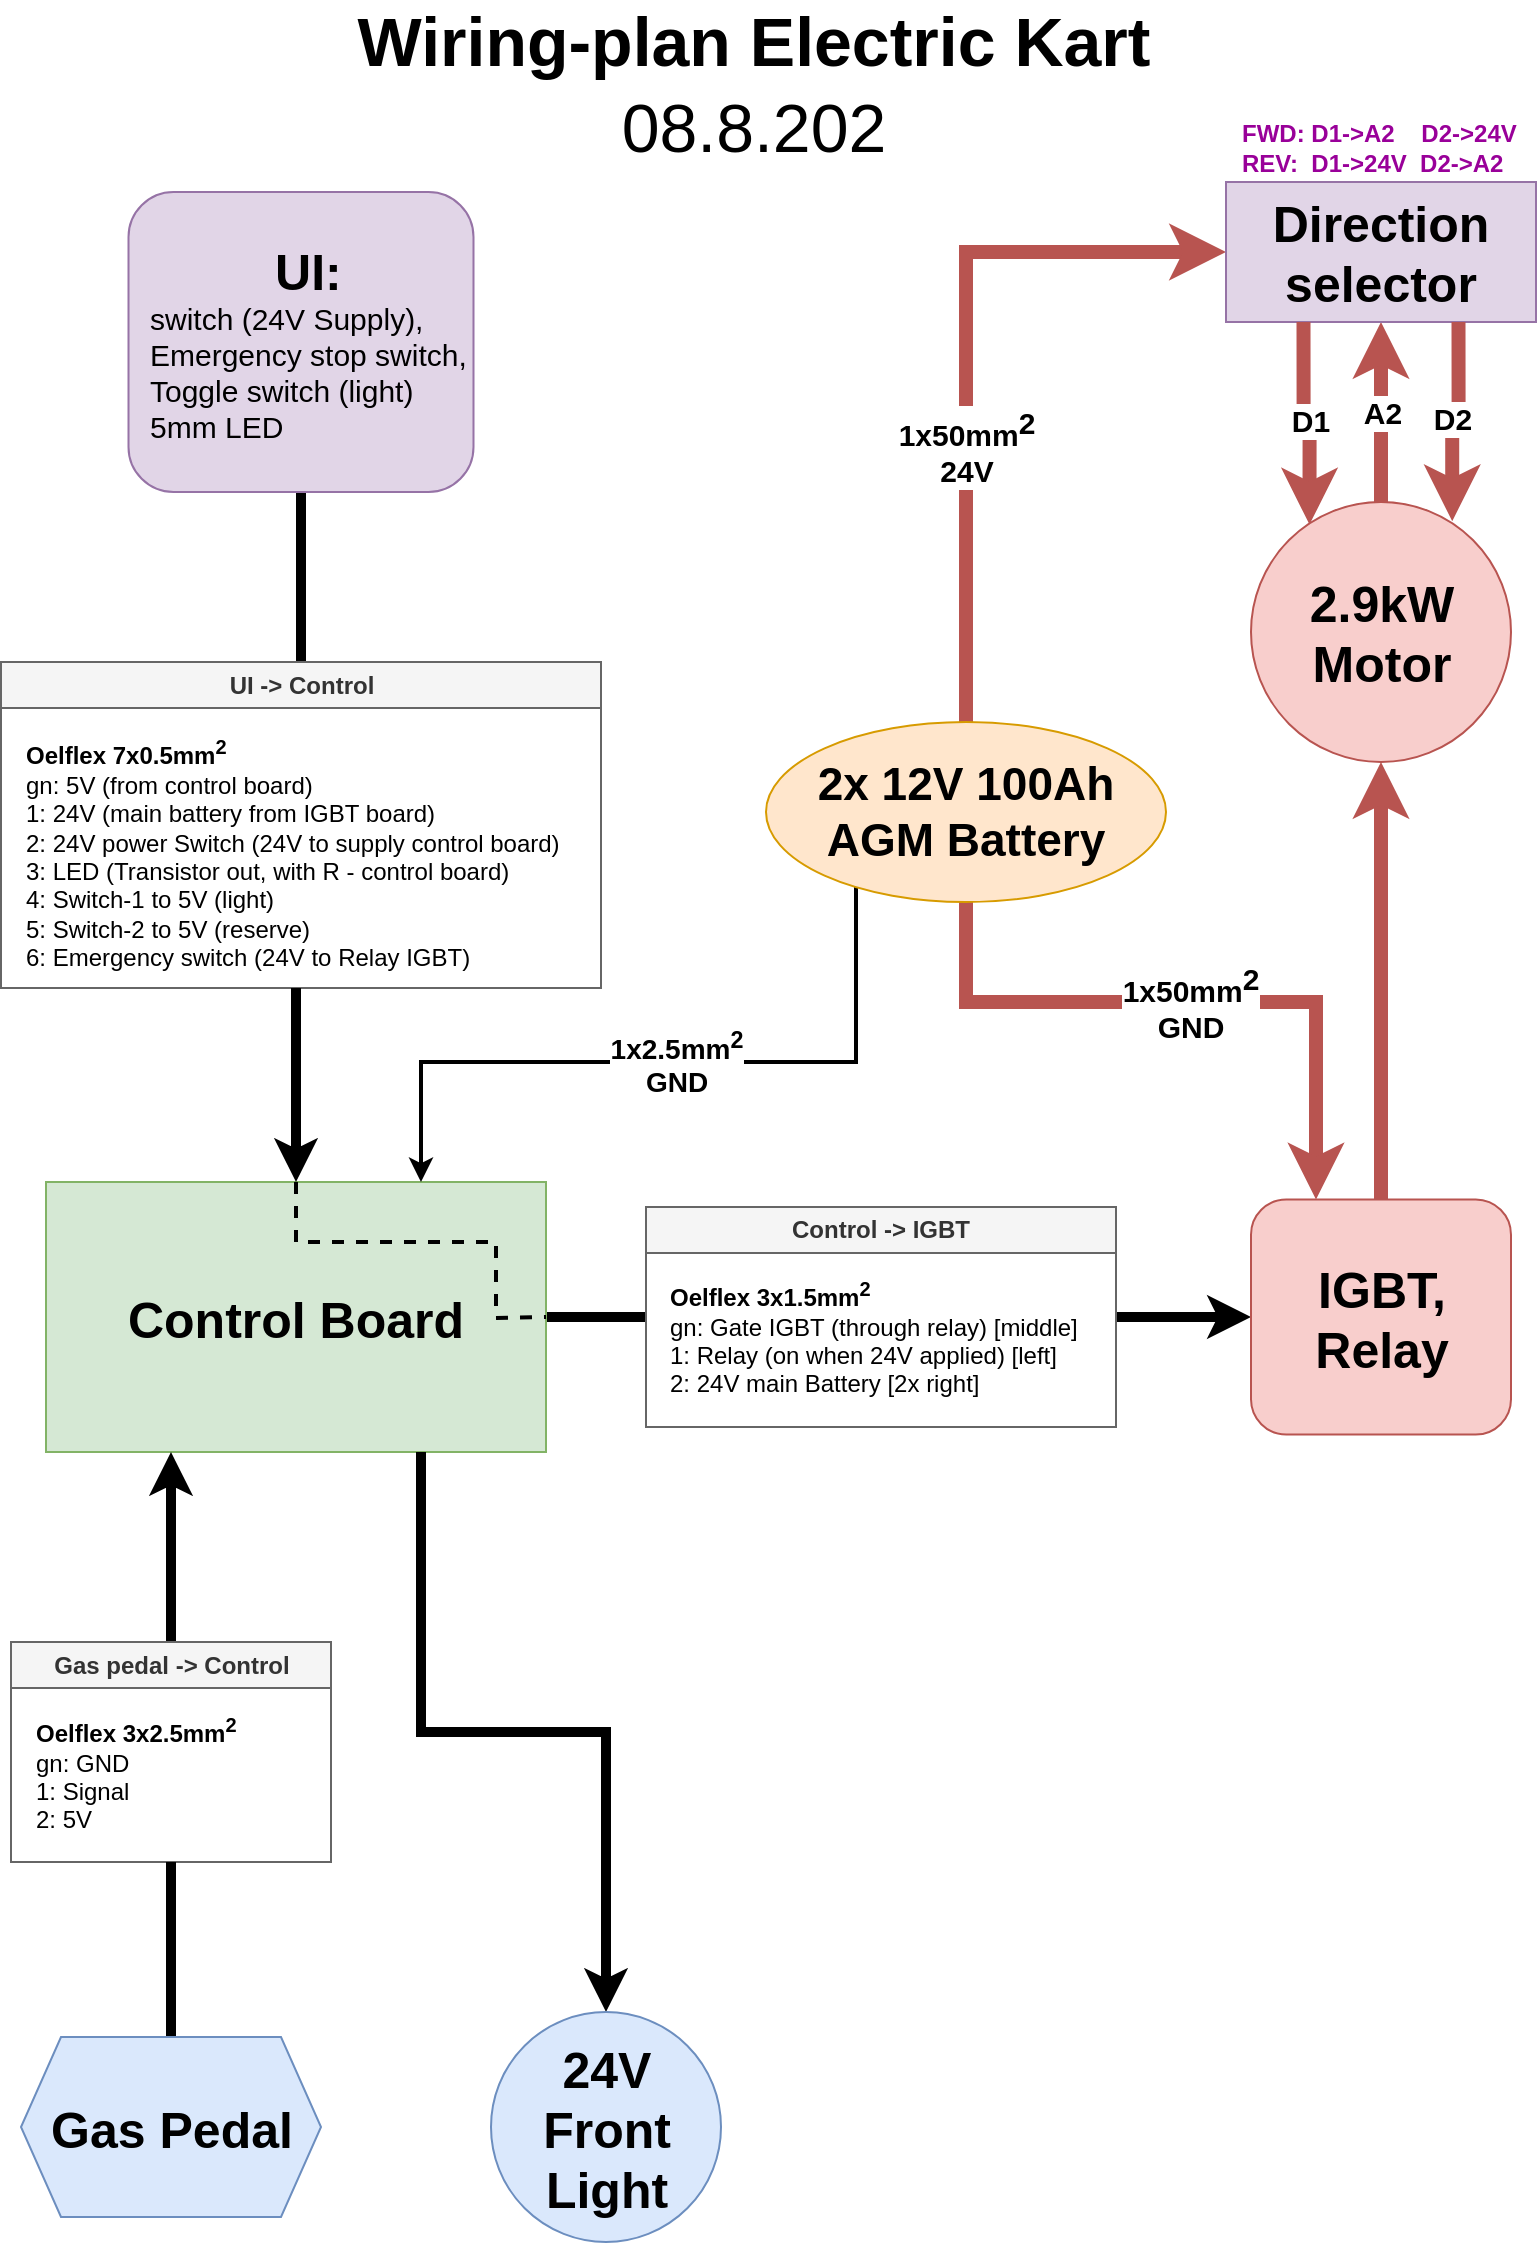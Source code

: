<mxfile version="24.7.5">
  <diagram name="Page-1" id="TGFiBy8vDqQeqFf0GRsq">
    <mxGraphModel dx="1638" dy="1102" grid="1" gridSize="5" guides="1" tooltips="1" connect="1" arrows="1" fold="1" page="1" pageScale="1" pageWidth="827" pageHeight="1169" math="0" shadow="0">
      <root>
        <mxCell id="0" />
        <mxCell id="1" parent="0" />
        <mxCell id="PI3Mez-jtSdlTRBsSdoZ-19" style="edgeStyle=orthogonalEdgeStyle;rounded=0;orthogonalLoop=1;jettySize=auto;html=1;exitX=0.5;exitY=1;exitDx=0;exitDy=0;entryX=0.5;entryY=0;entryDx=0;entryDy=0;endArrow=none;endFill=0;strokeWidth=5;" parent="1" source="PI3Mez-jtSdlTRBsSdoZ-1" target="PI3Mez-jtSdlTRBsSdoZ-7" edge="1">
          <mxGeometry relative="1" as="geometry" />
        </mxCell>
        <mxCell id="PI3Mez-jtSdlTRBsSdoZ-1" value="&lt;div style=&quot;text-align: center;&quot;&gt;&lt;b style=&quot;background-color: initial;&quot;&gt;&lt;font style=&quot;font-size: 25px;&quot;&gt;UI:&lt;/font&gt;&lt;/b&gt;&lt;/div&gt;&lt;font style=&quot;font-size: 15px;&quot;&gt;switch (&lt;/font&gt;&lt;span style=&quot;font-size: 15px;&quot;&gt;24V Supply),&lt;/span&gt;&lt;div style=&quot;font-size: 15px;&quot;&gt;&lt;span style=&quot;background-color: initial;&quot;&gt;&lt;font style=&quot;font-size: 15px;&quot;&gt;Emergency stop switch,&lt;/font&gt;&lt;/span&gt;&lt;div style=&quot;&quot;&gt;&lt;div style=&quot;&quot;&gt;&lt;font style=&quot;font-size: 15px;&quot;&gt;Toggle switch (light)&lt;/font&gt;&lt;/div&gt;&lt;div style=&quot;&quot;&gt;&lt;font style=&quot;font-size: 15px;&quot;&gt;5mm LED&lt;/font&gt;&lt;/div&gt;&lt;/div&gt;&lt;/div&gt;" style="rounded=1;whiteSpace=wrap;html=1;align=left;spacingLeft=9;fillColor=#e1d5e7;strokeColor=#9673a6;" parent="1" vertex="1">
          <mxGeometry x="101.25" y="105" width="172.5" height="150" as="geometry" />
        </mxCell>
        <mxCell id="PI3Mez-jtSdlTRBsSdoZ-22" style="edgeStyle=orthogonalEdgeStyle;rounded=0;orthogonalLoop=1;jettySize=auto;html=1;exitX=1;exitY=0.5;exitDx=0;exitDy=0;entryX=0;entryY=0.5;entryDx=0;entryDy=0;endArrow=none;endFill=0;strokeWidth=5;" parent="1" source="PI3Mez-jtSdlTRBsSdoZ-2" target="PI3Mez-jtSdlTRBsSdoZ-5" edge="1">
          <mxGeometry relative="1" as="geometry" />
        </mxCell>
        <mxCell id="PI3Mez-jtSdlTRBsSdoZ-2" value="&lt;b style=&quot;font-size: 25px;&quot;&gt;&lt;font style=&quot;font-size: 25px;&quot;&gt;Control Board&lt;/font&gt;&lt;/b&gt;" style="rounded=0;whiteSpace=wrap;html=1;fontSize=25;fillColor=#d5e8d4;strokeColor=#82b366;" parent="1" vertex="1">
          <mxGeometry x="60" y="600" width="250" height="135" as="geometry" />
        </mxCell>
        <mxCell id="PI3Mez-jtSdlTRBsSdoZ-25" style="edgeStyle=orthogonalEdgeStyle;rounded=0;orthogonalLoop=1;jettySize=auto;html=1;exitX=0;exitY=0.5;exitDx=0;exitDy=0;entryX=1;entryY=0.5;entryDx=0;entryDy=0;startArrow=classic;startFill=1;endArrow=none;endFill=0;strokeWidth=5;" parent="1" source="PI3Mez-jtSdlTRBsSdoZ-4" target="PI3Mez-jtSdlTRBsSdoZ-5" edge="1">
          <mxGeometry relative="1" as="geometry" />
        </mxCell>
        <mxCell id="PI3Mez-jtSdlTRBsSdoZ-41" style="edgeStyle=orthogonalEdgeStyle;rounded=0;orthogonalLoop=1;jettySize=auto;html=1;exitX=0.5;exitY=0;exitDx=0;exitDy=0;entryX=0.5;entryY=1;entryDx=0;entryDy=0;fontStyle=1;fontSize=15;strokeWidth=7;fillColor=#f8cecc;strokeColor=#b85450;" parent="1" source="PI3Mez-jtSdlTRBsSdoZ-4" target="PI3Mez-jtSdlTRBsSdoZ-38" edge="1">
          <mxGeometry relative="1" as="geometry" />
        </mxCell>
        <mxCell id="PI3Mez-jtSdlTRBsSdoZ-4" value="&lt;font style=&quot;font-size: 25px;&quot;&gt;&lt;b style=&quot;font-size: 25px;&quot;&gt;IGBT, Relay&lt;/b&gt;&lt;/font&gt;" style="rounded=1;whiteSpace=wrap;html=1;fontSize=25;fillColor=#f8cecc;strokeColor=#b85450;" parent="1" vertex="1">
          <mxGeometry x="662.5" y="608.75" width="130" height="117.5" as="geometry" />
        </mxCell>
        <mxCell id="PI3Mez-jtSdlTRBsSdoZ-5" value="Control -&amp;gt; IGBT" style="swimlane;whiteSpace=wrap;html=1;fillColor=#f5f5f5;fontColor=#333333;strokeColor=#666666;" parent="1" vertex="1">
          <mxGeometry x="360" y="612.5" width="235" height="110" as="geometry" />
        </mxCell>
        <mxCell id="PI3Mez-jtSdlTRBsSdoZ-6" value="&lt;b&gt;Oelflex 3x1.5mm&lt;sup&gt;2&lt;/sup&gt;&lt;/b&gt;&lt;div&gt;gn: Gate IGBT (through relay) [middle]&lt;/div&gt;&lt;div&gt;1: Relay (on when 24V applied) [left]&lt;/div&gt;&lt;div style=&quot;&quot;&gt;2: 24V main Battery [2x right]&lt;/div&gt;" style="text;html=1;align=left;verticalAlign=middle;resizable=0;points=[];autosize=1;strokeColor=none;fillColor=none;" parent="PI3Mez-jtSdlTRBsSdoZ-5" vertex="1">
          <mxGeometry x="10" y="28" width="225" height="75" as="geometry" />
        </mxCell>
        <mxCell id="PI3Mez-jtSdlTRBsSdoZ-28" style="edgeStyle=orthogonalEdgeStyle;rounded=0;orthogonalLoop=1;jettySize=auto;html=1;exitX=0.5;exitY=0;exitDx=0;exitDy=0;entryX=0.25;entryY=1;entryDx=0;entryDy=0;strokeWidth=5;" parent="1" source="PI3Mez-jtSdlTRBsSdoZ-9" target="PI3Mez-jtSdlTRBsSdoZ-2" edge="1">
          <mxGeometry relative="1" as="geometry" />
        </mxCell>
        <mxCell id="PI3Mez-jtSdlTRBsSdoZ-9" value="Gas pedal -&amp;gt; Control" style="swimlane;whiteSpace=wrap;html=1;fillColor=#f5f5f5;fontColor=#333333;strokeColor=#666666;" parent="1" vertex="1">
          <mxGeometry x="42.5" y="830" width="160" height="110" as="geometry" />
        </mxCell>
        <mxCell id="PI3Mez-jtSdlTRBsSdoZ-10" value="&lt;b&gt;Oelflex 3x2.5mm&lt;sup&gt;2&lt;/sup&gt;&lt;/b&gt;&lt;div&gt;gn: GND&lt;br&gt;&lt;/div&gt;&lt;div&gt;1: Signal&amp;nbsp;&lt;/div&gt;&lt;div&gt;2: 5V&lt;/div&gt;" style="text;html=1;align=left;verticalAlign=middle;resizable=0;points=[];autosize=1;strokeColor=none;fillColor=none;" parent="PI3Mez-jtSdlTRBsSdoZ-9" vertex="1">
          <mxGeometry x="10" y="28" width="120" height="75" as="geometry" />
        </mxCell>
        <mxCell id="PI3Mez-jtSdlTRBsSdoZ-27" style="edgeStyle=orthogonalEdgeStyle;rounded=0;orthogonalLoop=1;jettySize=auto;html=1;exitX=0.5;exitY=0;exitDx=0;exitDy=0;entryX=0.5;entryY=1;entryDx=0;entryDy=0;endArrow=none;endFill=0;strokeWidth=5;" parent="1" source="PI3Mez-jtSdlTRBsSdoZ-11" target="PI3Mez-jtSdlTRBsSdoZ-9" edge="1">
          <mxGeometry relative="1" as="geometry" />
        </mxCell>
        <mxCell id="PI3Mez-jtSdlTRBsSdoZ-11" value="Gas Pedal" style="shape=hexagon;perimeter=hexagonPerimeter2;whiteSpace=wrap;html=1;fixedSize=1;fontStyle=1;fontSize=25;fillColor=#dae8fc;strokeColor=#6c8ebf;" parent="1" vertex="1">
          <mxGeometry x="47.5" y="1027.5" width="150" height="90" as="geometry" />
        </mxCell>
        <mxCell id="PI3Mez-jtSdlTRBsSdoZ-29" style="edgeStyle=orthogonalEdgeStyle;rounded=0;orthogonalLoop=1;jettySize=auto;html=1;exitX=0.5;exitY=0;exitDx=0;exitDy=0;entryX=0.75;entryY=1;entryDx=0;entryDy=0;startArrow=classic;startFill=1;endArrow=none;endFill=0;strokeWidth=5;" parent="1" source="PI3Mez-jtSdlTRBsSdoZ-12" target="PI3Mez-jtSdlTRBsSdoZ-2" edge="1">
          <mxGeometry relative="1" as="geometry" />
        </mxCell>
        <mxCell id="PI3Mez-jtSdlTRBsSdoZ-12" value="24V&lt;div style=&quot;font-size: 25px;&quot;&gt;Front Light&lt;/div&gt;" style="ellipse;whiteSpace=wrap;html=1;aspect=fixed;fontStyle=1;fontSize=25;fillColor=#dae8fc;strokeColor=#6c8ebf;" parent="1" vertex="1">
          <mxGeometry x="282.5" y="1015" width="115" height="115" as="geometry" />
        </mxCell>
        <mxCell id="PI3Mez-jtSdlTRBsSdoZ-7" value="UI -&amp;gt; Control" style="swimlane;whiteSpace=wrap;html=1;fillColor=#f5f5f5;fontColor=#333333;strokeColor=#666666;" parent="1" vertex="1">
          <mxGeometry x="37.5" y="340" width="300" height="163" as="geometry" />
        </mxCell>
        <mxCell id="PI3Mez-jtSdlTRBsSdoZ-8" value="&lt;b&gt;Oelflex 7x0.5mm&lt;sup&gt;2&lt;/sup&gt;&lt;/b&gt;&lt;div&gt;gn: 5V (from control board)&lt;/div&gt;&lt;div&gt;1: 24V (main battery from IGBT board)&lt;/div&gt;&lt;div style=&quot;&quot;&gt;2: 24V power Switch (24V to supply control board)&lt;/div&gt;&lt;div style=&quot;&quot;&gt;3: LED (Transistor out, with R - control board)&lt;/div&gt;&lt;div style=&quot;&quot;&gt;4: Switch-1 to 5V (light)&lt;/div&gt;&lt;div style=&quot;&quot;&gt;5: Switch-2 to 5V (reserve)&lt;/div&gt;&lt;div style=&quot;&quot;&gt;6: Emergency switch (24V to Relay IGBT)&lt;/div&gt;" style="text;html=1;align=left;verticalAlign=middle;resizable=0;points=[];autosize=1;strokeColor=none;fillColor=none;" parent="PI3Mez-jtSdlTRBsSdoZ-7" vertex="1">
          <mxGeometry x="10" y="28" width="290" height="135" as="geometry" />
        </mxCell>
        <mxCell id="PI3Mez-jtSdlTRBsSdoZ-21" value="" style="edgeStyle=orthogonalEdgeStyle;rounded=0;orthogonalLoop=1;jettySize=auto;html=1;strokeWidth=5;" parent="1" source="PI3Mez-jtSdlTRBsSdoZ-8" target="PI3Mez-jtSdlTRBsSdoZ-2" edge="1">
          <mxGeometry relative="1" as="geometry">
            <Array as="points">
              <mxPoint x="185" y="530" />
              <mxPoint x="185" y="530" />
            </Array>
          </mxGeometry>
        </mxCell>
        <mxCell id="PI3Mez-jtSdlTRBsSdoZ-32" value="Wiring-plan Electric Kart" style="text;html=1;align=center;verticalAlign=middle;whiteSpace=wrap;rounded=0;fontSize=34;fontStyle=1" parent="1" vertex="1">
          <mxGeometry x="164" y="10" width="500" height="40" as="geometry" />
        </mxCell>
        <mxCell id="PI3Mez-jtSdlTRBsSdoZ-33" value="08.8.202" style="text;html=1;align=center;verticalAlign=middle;whiteSpace=wrap;rounded=0;fontSize=34;fontStyle=0" parent="1" vertex="1">
          <mxGeometry x="164" y="25" width="500" height="95" as="geometry" />
        </mxCell>
        <mxCell id="PI3Mez-jtSdlTRBsSdoZ-34" value="" style="endArrow=none;html=1;rounded=0;startArrow=none;startFill=0;dashed=1;strokeWidth=2;endFill=0;entryX=1;entryY=0.5;entryDx=0;entryDy=0;" parent="1" target="PI3Mez-jtSdlTRBsSdoZ-2" edge="1">
          <mxGeometry width="50" height="50" relative="1" as="geometry">
            <mxPoint x="185" y="600" as="sourcePoint" />
            <mxPoint x="325" y="630" as="targetPoint" />
            <Array as="points">
              <mxPoint x="185" y="630" />
              <mxPoint x="285" y="630" />
              <mxPoint x="285" y="668" />
            </Array>
          </mxGeometry>
        </mxCell>
        <mxCell id="PI3Mez-jtSdlTRBsSdoZ-36" value="1x2.5mm&lt;sup&gt;2&lt;/sup&gt;&lt;div style=&quot;font-size: 14px;&quot;&gt;GND&lt;/div&gt;" style="edgeStyle=orthogonalEdgeStyle;rounded=0;orthogonalLoop=1;jettySize=auto;html=1;entryX=0.75;entryY=0;entryDx=0;entryDy=0;fontStyle=1;fontSize=14;strokeWidth=2;exitX=0.214;exitY=0.879;exitDx=0;exitDy=0;exitPerimeter=0;" parent="1" source="PI3Mez-jtSdlTRBsSdoZ-35" target="PI3Mez-jtSdlTRBsSdoZ-2" edge="1">
          <mxGeometry x="-0.003" relative="1" as="geometry">
            <mxPoint x="515" y="465" as="sourcePoint" />
            <Array as="points">
              <mxPoint x="463" y="447" />
              <mxPoint x="465" y="447" />
              <mxPoint x="465" y="540" />
              <mxPoint x="248" y="540" />
            </Array>
            <mxPoint as="offset" />
          </mxGeometry>
        </mxCell>
        <mxCell id="PI3Mez-jtSdlTRBsSdoZ-40" value="1x50mm&lt;sup style=&quot;font-size: 15px;&quot;&gt;2&lt;/sup&gt;&lt;div style=&quot;font-size: 15px;&quot;&gt;GND&lt;/div&gt;" style="edgeStyle=orthogonalEdgeStyle;rounded=0;orthogonalLoop=1;jettySize=auto;html=1;exitX=0.5;exitY=1;exitDx=0;exitDy=0;entryX=0.25;entryY=0;entryDx=0;entryDy=0;fontStyle=1;fontSize=15;strokeWidth=7;fillColor=#f8cecc;strokeColor=#b85450;" parent="1" source="PI3Mez-jtSdlTRBsSdoZ-35" target="PI3Mez-jtSdlTRBsSdoZ-4" edge="1">
          <mxGeometry relative="1" as="geometry">
            <Array as="points">
              <mxPoint x="520" y="510" />
              <mxPoint x="695" y="510" />
            </Array>
          </mxGeometry>
        </mxCell>
        <mxCell id="PI3Mez-jtSdlTRBsSdoZ-44" value="1x50mm&lt;sup style=&quot;font-size: 15px;&quot;&gt;2&lt;/sup&gt;&lt;div style=&quot;font-size: 15px;&quot;&gt;24V&lt;/div&gt;" style="edgeStyle=orthogonalEdgeStyle;rounded=0;orthogonalLoop=1;jettySize=auto;html=1;exitX=0.5;exitY=0;exitDx=0;exitDy=0;entryX=0;entryY=0.5;entryDx=0;entryDy=0;fontStyle=1;fontSize=15;strokeWidth=7;fillColor=#f8cecc;strokeColor=#b85450;" parent="1" source="PI3Mez-jtSdlTRBsSdoZ-35" target="PI3Mez-jtSdlTRBsSdoZ-39" edge="1">
          <mxGeometry x="-0.242" relative="1" as="geometry">
            <mxPoint as="offset" />
          </mxGeometry>
        </mxCell>
        <mxCell id="PI3Mez-jtSdlTRBsSdoZ-35" value="2x 12V 100Ah&lt;br style=&quot;font-size: 23px;&quot;&gt;AGM Battery" style="ellipse;whiteSpace=wrap;html=1;fontSize=23;fontStyle=1;fillColor=#ffe6cc;strokeColor=#d79b00;" parent="1" vertex="1">
          <mxGeometry x="420" y="370" width="200" height="90" as="geometry" />
        </mxCell>
        <mxCell id="PI3Mez-jtSdlTRBsSdoZ-38" value="2.9kW&lt;br style=&quot;font-size: 25px;&quot;&gt;Motor" style="ellipse;whiteSpace=wrap;html=1;aspect=fixed;fontStyle=1;fontSize=25;fillColor=#f8cecc;strokeColor=#b85450;" parent="1" vertex="1">
          <mxGeometry x="662.5" y="260" width="130" height="130" as="geometry" />
        </mxCell>
        <mxCell id="PI3Mez-jtSdlTRBsSdoZ-45" value="A2" style="edgeStyle=orthogonalEdgeStyle;rounded=0;orthogonalLoop=1;jettySize=auto;html=1;exitX=0.5;exitY=1;exitDx=0;exitDy=0;entryX=0.5;entryY=0;entryDx=0;entryDy=0;fontStyle=1;fontSize=15;strokeWidth=7;fillColor=#f8cecc;strokeColor=#b85450;startArrow=classic;startFill=1;endArrow=none;endFill=0;" parent="1" source="PI3Mez-jtSdlTRBsSdoZ-39" target="PI3Mez-jtSdlTRBsSdoZ-38" edge="1">
          <mxGeometry relative="1" as="geometry">
            <Array as="points">
              <mxPoint x="728" y="220" />
              <mxPoint x="728" y="220" />
            </Array>
          </mxGeometry>
        </mxCell>
        <mxCell id="PI3Mez-jtSdlTRBsSdoZ-39" value="Direction selector" style="rounded=0;whiteSpace=wrap;html=1;fontStyle=1;fontSize=25;fillColor=#e1d5e7;strokeColor=#9673a6;" parent="1" vertex="1">
          <mxGeometry x="650" y="100" width="155" height="70" as="geometry" />
        </mxCell>
        <mxCell id="PI3Mez-jtSdlTRBsSdoZ-42" value="D1" style="edgeStyle=orthogonalEdgeStyle;rounded=0;orthogonalLoop=1;jettySize=auto;html=1;exitX=0.25;exitY=1;exitDx=0;exitDy=0;entryX=0.225;entryY=0.087;entryDx=0;entryDy=0;entryPerimeter=0;fontStyle=1;fontSize=15;strokeWidth=7;fillColor=#f8cecc;strokeColor=#b85450;startArrow=none;startFill=0;endArrow=classic;endFill=1;" parent="1" source="PI3Mez-jtSdlTRBsSdoZ-39" target="PI3Mez-jtSdlTRBsSdoZ-38" edge="1">
          <mxGeometry relative="1" as="geometry" />
        </mxCell>
        <mxCell id="PI3Mez-jtSdlTRBsSdoZ-43" value="D2" style="edgeStyle=orthogonalEdgeStyle;rounded=0;orthogonalLoop=1;jettySize=auto;html=1;exitX=0.75;exitY=1;exitDx=0;exitDy=0;entryX=0.774;entryY=0.074;entryDx=0;entryDy=0;entryPerimeter=0;fontStyle=1;fontSize=15;strokeWidth=7;fillColor=#f8cecc;strokeColor=#b85450;" parent="1" source="PI3Mez-jtSdlTRBsSdoZ-39" target="PI3Mez-jtSdlTRBsSdoZ-38" edge="1">
          <mxGeometry relative="1" as="geometry" />
        </mxCell>
        <mxCell id="PI3Mez-jtSdlTRBsSdoZ-46" value="FWD: D1-&amp;gt;A2&amp;nbsp; &amp;nbsp; D2-&amp;gt;24V&lt;div&gt;REV:&amp;nbsp; D1-&amp;gt;24V&amp;nbsp; D2-&amp;gt;A2&lt;/div&gt;" style="text;html=1;align=left;verticalAlign=middle;whiteSpace=wrap;rounded=0;fontStyle=1;fontColor=#990099;" parent="1" vertex="1">
          <mxGeometry x="655.63" y="50" width="143.75" height="65" as="geometry" />
        </mxCell>
      </root>
    </mxGraphModel>
  </diagram>
</mxfile>
